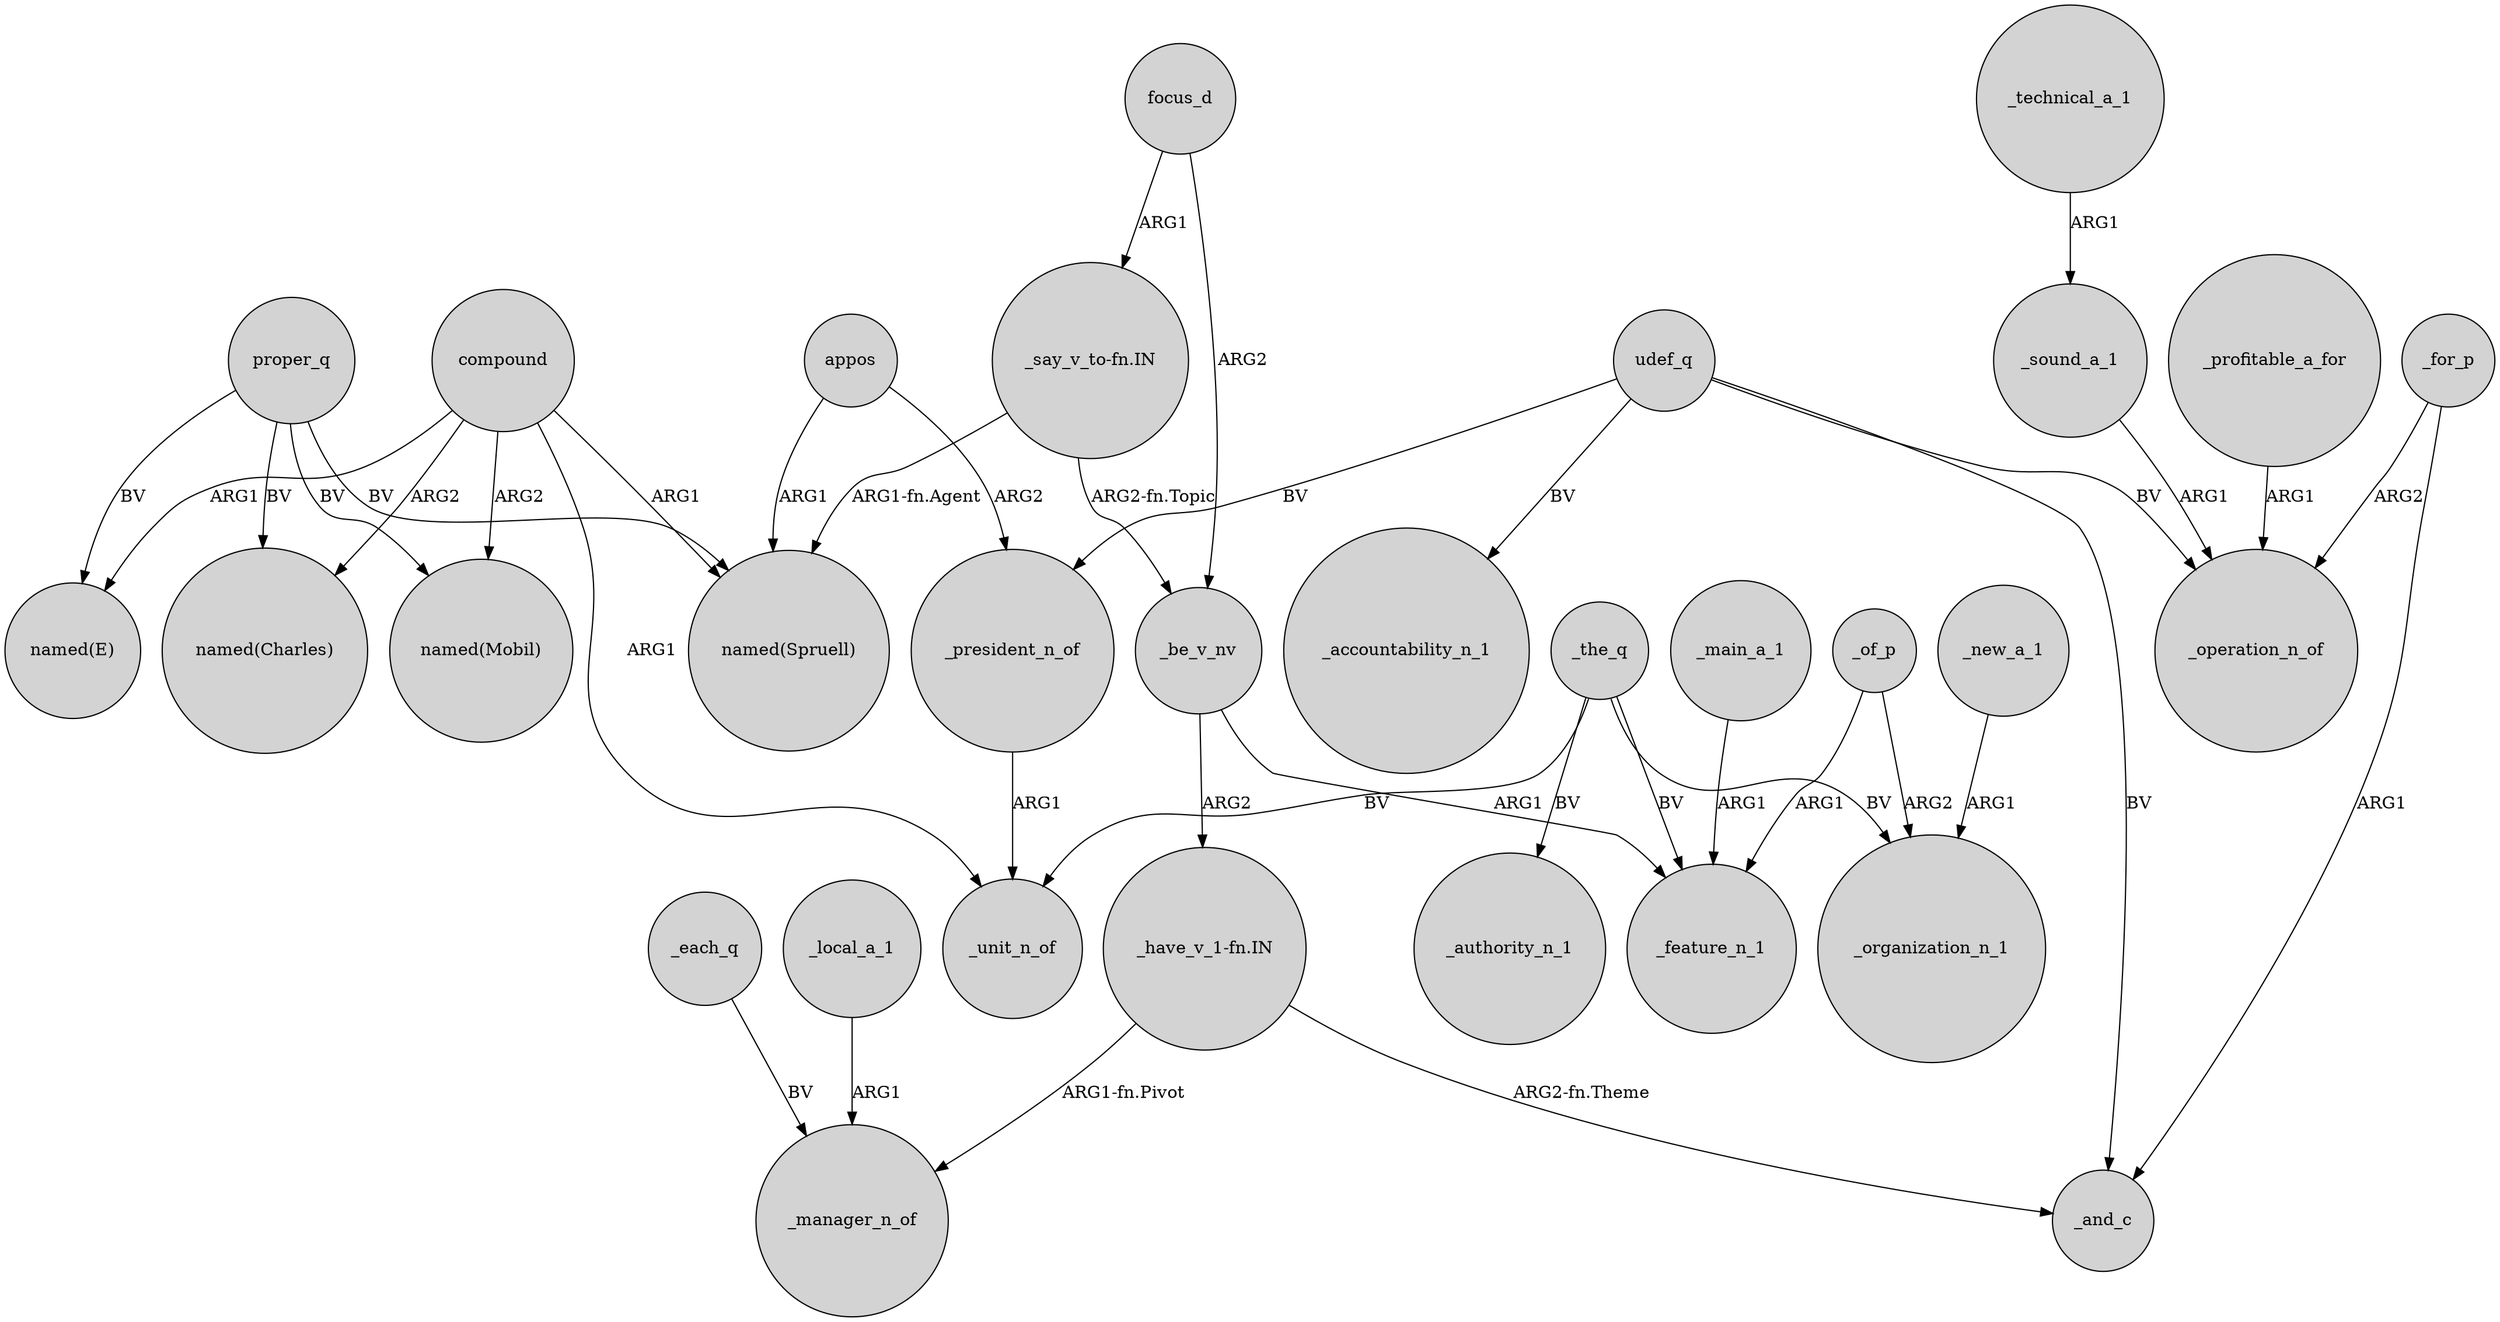 digraph {
	node [shape=circle style=filled]
	"_have_v_1-fn.IN" -> _manager_n_of [label="ARG1-fn.Pivot"]
	proper_q -> "named(Spruell)" [label=BV]
	_the_q -> _authority_n_1 [label=BV]
	_local_a_1 -> _manager_n_of [label=ARG1]
	compound -> "named(Spruell)" [label=ARG1]
	_president_n_of -> _unit_n_of [label=ARG1]
	compound -> _unit_n_of [label=ARG1]
	_each_q -> _manager_n_of [label=BV]
	appos -> "named(Spruell)" [label=ARG1]
	_sound_a_1 -> _operation_n_of [label=ARG1]
	compound -> "named(Mobil)" [label=ARG2]
	proper_q -> "named(Mobil)" [label=BV]
	"_have_v_1-fn.IN" -> _and_c [label="ARG2-fn.Theme"]
	proper_q -> "named(E)" [label=BV]
	"_say_v_to-fn.IN" -> "named(Spruell)" [label="ARG1-fn.Agent"]
	appos -> _president_n_of [label=ARG2]
	_be_v_nv -> "_have_v_1-fn.IN" [label=ARG2]
	_the_q -> _organization_n_1 [label=BV]
	udef_q -> _president_n_of [label=BV]
	_of_p -> _organization_n_1 [label=ARG2]
	focus_d -> _be_v_nv [label=ARG2]
	"_say_v_to-fn.IN" -> _be_v_nv [label="ARG2-fn.Topic"]
	_be_v_nv -> _feature_n_1 [label=ARG1]
	_main_a_1 -> _feature_n_1 [label=ARG1]
	_new_a_1 -> _organization_n_1 [label=ARG1]
	proper_q -> "named(Charles)" [label=BV]
	udef_q -> _accountability_n_1 [label=BV]
	_for_p -> _operation_n_of [label=ARG2]
	compound -> "named(Charles)" [label=ARG2]
	compound -> "named(E)" [label=ARG1]
	udef_q -> _and_c [label=BV]
	_the_q -> _unit_n_of [label=BV]
	_of_p -> _feature_n_1 [label=ARG1]
	udef_q -> _operation_n_of [label=BV]
	_profitable_a_for -> _operation_n_of [label=ARG1]
	_the_q -> _feature_n_1 [label=BV]
	_technical_a_1 -> _sound_a_1 [label=ARG1]
	focus_d -> "_say_v_to-fn.IN" [label=ARG1]
	_for_p -> _and_c [label=ARG1]
}
